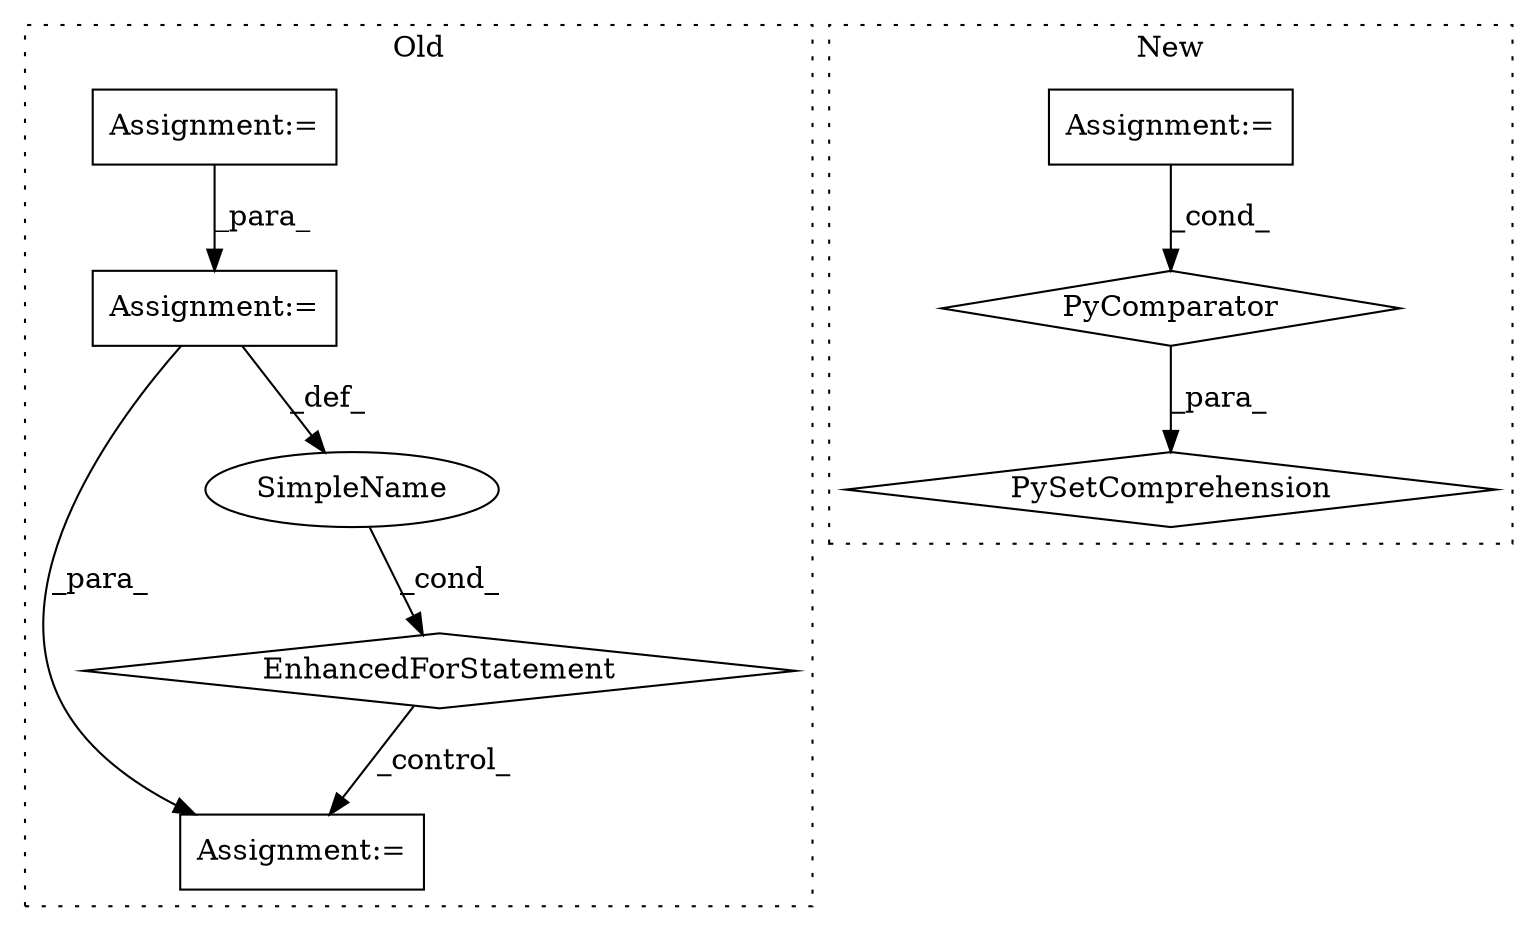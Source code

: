 digraph G {
subgraph cluster0 {
1 [label="EnhancedForStatement" a="70" s="3526,3596" l="53,2" shape="diamond"];
4 [label="Assignment:=" a="7" s="3418" l="7" shape="box"];
6 [label="Assignment:=" a="7" s="3628" l="2" shape="box"];
7 [label="SimpleName" a="42" s="3583" l="3" shape="ellipse"];
8 [label="Assignment:=" a="7" s="3526,3596" l="53,2" shape="box"];
label = "Old";
style="dotted";
}
subgraph cluster1 {
2 [label="PySetComprehension" a="111" s="4839" l="389" shape="diamond"];
3 [label="PyComparator" a="113" s="5165" l="55" shape="diamond"];
5 [label="Assignment:=" a="7" s="5165" l="55" shape="box"];
label = "New";
style="dotted";
}
1 -> 6 [label="_control_"];
3 -> 2 [label="_para_"];
4 -> 8 [label="_para_"];
5 -> 3 [label="_cond_"];
7 -> 1 [label="_cond_"];
8 -> 7 [label="_def_"];
8 -> 6 [label="_para_"];
}
